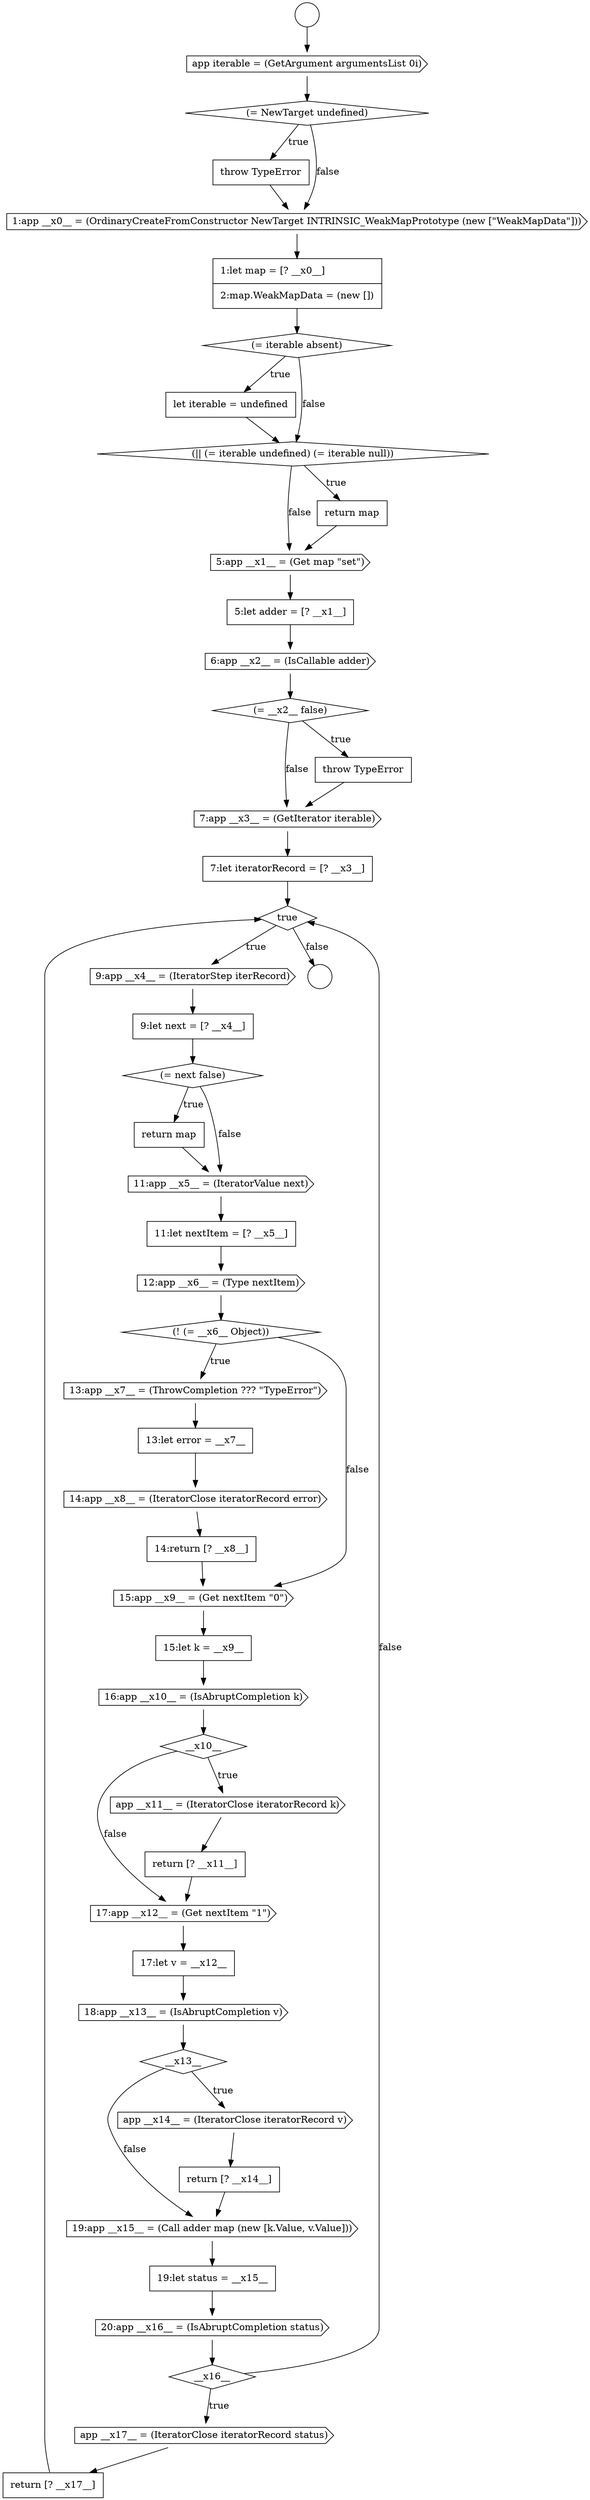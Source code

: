 digraph {
  node15859 [shape=circle label=" " color="black" fillcolor="white" style=filled]
  node15885 [shape=diamond, label=<<font color="black">(! (= __x6__ Object))</font>> color="black" fillcolor="white" style=filled]
  node15881 [shape=none, margin=0, label=<<font color="black">
    <table border="0" cellborder="1" cellspacing="0" cellpadding="10">
      <tr><td align="left">return map</td></tr>
    </table>
  </font>> color="black" fillcolor="white" style=filled]
  node15907 [shape=none, margin=0, label=<<font color="black">
    <table border="0" cellborder="1" cellspacing="0" cellpadding="10">
      <tr><td align="left">return [? __x17__]</td></tr>
    </table>
  </font>> color="black" fillcolor="white" style=filled]
  node15873 [shape=diamond, label=<<font color="black">(= __x2__ false)</font>> color="black" fillcolor="white" style=filled]
  node15892 [shape=cds, label=<<font color="black">16:app __x10__ = (IsAbruptCompletion k)</font>> color="black" fillcolor="white" style=filled]
  node15896 [shape=cds, label=<<font color="black">17:app __x12__ = (Get nextItem &quot;1&quot;)</font>> color="black" fillcolor="white" style=filled]
  node15867 [shape=none, margin=0, label=<<font color="black">
    <table border="0" cellborder="1" cellspacing="0" cellpadding="10">
      <tr><td align="left">let iterable = undefined</td></tr>
    </table>
  </font>> color="black" fillcolor="white" style=filled]
  node15877 [shape=diamond, label=<<font color="black">true</font>> color="black" fillcolor="white" style=filled]
  node15862 [shape=diamond, label=<<font color="black">(= NewTarget undefined)</font>> color="black" fillcolor="white" style=filled]
  node15904 [shape=cds, label=<<font color="black">20:app __x16__ = (IsAbruptCompletion status)</font>> color="black" fillcolor="white" style=filled]
  node15902 [shape=cds, label=<<font color="black">19:app __x15__ = (Call adder map (new [k.Value, v.Value]))</font>> color="black" fillcolor="white" style=filled]
  node15895 [shape=none, margin=0, label=<<font color="black">
    <table border="0" cellborder="1" cellspacing="0" cellpadding="10">
      <tr><td align="left">return [? __x11__]</td></tr>
    </table>
  </font>> color="black" fillcolor="white" style=filled]
  node15903 [shape=none, margin=0, label=<<font color="black">
    <table border="0" cellborder="1" cellspacing="0" cellpadding="10">
      <tr><td align="left">19:let status = __x15__</td></tr>
    </table>
  </font>> color="black" fillcolor="white" style=filled]
  node15875 [shape=cds, label=<<font color="black">7:app __x3__ = (GetIterator iterable)</font>> color="black" fillcolor="white" style=filled]
  node15865 [shape=none, margin=0, label=<<font color="black">
    <table border="0" cellborder="1" cellspacing="0" cellpadding="10">
      <tr><td align="left">1:let map = [? __x0__]</td></tr>
      <tr><td align="left">2:map.WeakMapData = (new [])</td></tr>
    </table>
  </font>> color="black" fillcolor="white" style=filled]
  node15894 [shape=cds, label=<<font color="black">app __x11__ = (IteratorClose iteratorRecord k)</font>> color="black" fillcolor="white" style=filled]
  node15874 [shape=none, margin=0, label=<<font color="black">
    <table border="0" cellborder="1" cellspacing="0" cellpadding="10">
      <tr><td align="left">throw TypeError</td></tr>
    </table>
  </font>> color="black" fillcolor="white" style=filled]
  node15889 [shape=none, margin=0, label=<<font color="black">
    <table border="0" cellborder="1" cellspacing="0" cellpadding="10">
      <tr><td align="left">14:return [? __x8__]</td></tr>
    </table>
  </font>> color="black" fillcolor="white" style=filled]
  node15863 [shape=none, margin=0, label=<<font color="black">
    <table border="0" cellborder="1" cellspacing="0" cellpadding="10">
      <tr><td align="left">throw TypeError</td></tr>
    </table>
  </font>> color="black" fillcolor="white" style=filled]
  node15870 [shape=cds, label=<<font color="black">5:app __x1__ = (Get map &quot;set&quot;)</font>> color="black" fillcolor="white" style=filled]
  node15900 [shape=cds, label=<<font color="black">app __x14__ = (IteratorClose iteratorRecord v)</font>> color="black" fillcolor="white" style=filled]
  node15866 [shape=diamond, label=<<font color="black">(= iterable absent)</font>> color="black" fillcolor="white" style=filled]
  node15878 [shape=cds, label=<<font color="black">9:app __x4__ = (IteratorStep iterRecord)</font>> color="black" fillcolor="white" style=filled]
  node15893 [shape=diamond, label=<<font color="black">__x10__</font>> color="black" fillcolor="white" style=filled]
  node15886 [shape=cds, label=<<font color="black">13:app __x7__ = (ThrowCompletion ??? &quot;TypeError&quot;)</font>> color="black" fillcolor="white" style=filled]
  node15901 [shape=none, margin=0, label=<<font color="black">
    <table border="0" cellborder="1" cellspacing="0" cellpadding="10">
      <tr><td align="left">return [? __x14__]</td></tr>
    </table>
  </font>> color="black" fillcolor="white" style=filled]
  node15882 [shape=cds, label=<<font color="black">11:app __x5__ = (IteratorValue next)</font>> color="black" fillcolor="white" style=filled]
  node15897 [shape=none, margin=0, label=<<font color="black">
    <table border="0" cellborder="1" cellspacing="0" cellpadding="10">
      <tr><td align="left">17:let v = __x12__</td></tr>
    </table>
  </font>> color="black" fillcolor="white" style=filled]
  node15876 [shape=none, margin=0, label=<<font color="black">
    <table border="0" cellborder="1" cellspacing="0" cellpadding="10">
      <tr><td align="left">7:let iteratorRecord = [? __x3__]</td></tr>
    </table>
  </font>> color="black" fillcolor="white" style=filled]
  node15887 [shape=none, margin=0, label=<<font color="black">
    <table border="0" cellborder="1" cellspacing="0" cellpadding="10">
      <tr><td align="left">13:let error = __x7__</td></tr>
    </table>
  </font>> color="black" fillcolor="white" style=filled]
  node15880 [shape=diamond, label=<<font color="black">(= next false)</font>> color="black" fillcolor="white" style=filled]
  node15891 [shape=none, margin=0, label=<<font color="black">
    <table border="0" cellborder="1" cellspacing="0" cellpadding="10">
      <tr><td align="left">15:let k = __x9__</td></tr>
    </table>
  </font>> color="black" fillcolor="white" style=filled]
  node15898 [shape=cds, label=<<font color="black">18:app __x13__ = (IsAbruptCompletion v)</font>> color="black" fillcolor="white" style=filled]
  node15868 [shape=diamond, label=<<font color="black">(|| (= iterable undefined) (= iterable null))</font>> color="black" fillcolor="white" style=filled]
  node15871 [shape=none, margin=0, label=<<font color="black">
    <table border="0" cellborder="1" cellspacing="0" cellpadding="10">
      <tr><td align="left">5:let adder = [? __x1__]</td></tr>
    </table>
  </font>> color="black" fillcolor="white" style=filled]
  node15861 [shape=cds, label=<<font color="black">app iterable = (GetArgument argumentsList 0i)</font>> color="black" fillcolor="white" style=filled]
  node15905 [shape=diamond, label=<<font color="black">__x16__</font>> color="black" fillcolor="white" style=filled]
  node15883 [shape=none, margin=0, label=<<font color="black">
    <table border="0" cellborder="1" cellspacing="0" cellpadding="10">
      <tr><td align="left">11:let nextItem = [? __x5__]</td></tr>
    </table>
  </font>> color="black" fillcolor="white" style=filled]
  node15888 [shape=cds, label=<<font color="black">14:app __x8__ = (IteratorClose iteratorRecord error)</font>> color="black" fillcolor="white" style=filled]
  node15890 [shape=cds, label=<<font color="black">15:app __x9__ = (Get nextItem &quot;0&quot;)</font>> color="black" fillcolor="white" style=filled]
  node15860 [shape=circle label=" " color="black" fillcolor="white" style=filled]
  node15869 [shape=none, margin=0, label=<<font color="black">
    <table border="0" cellborder="1" cellspacing="0" cellpadding="10">
      <tr><td align="left">return map</td></tr>
    </table>
  </font>> color="black" fillcolor="white" style=filled]
  node15864 [shape=cds, label=<<font color="black">1:app __x0__ = (OrdinaryCreateFromConstructor NewTarget INTRINSIC_WeakMapPrototype (new [&quot;WeakMapData&quot;]))</font>> color="black" fillcolor="white" style=filled]
  node15884 [shape=cds, label=<<font color="black">12:app __x6__ = (Type nextItem)</font>> color="black" fillcolor="white" style=filled]
  node15879 [shape=none, margin=0, label=<<font color="black">
    <table border="0" cellborder="1" cellspacing="0" cellpadding="10">
      <tr><td align="left">9:let next = [? __x4__]</td></tr>
    </table>
  </font>> color="black" fillcolor="white" style=filled]
  node15906 [shape=cds, label=<<font color="black">app __x17__ = (IteratorClose iteratorRecord status)</font>> color="black" fillcolor="white" style=filled]
  node15899 [shape=diamond, label=<<font color="black">__x13__</font>> color="black" fillcolor="white" style=filled]
  node15872 [shape=cds, label=<<font color="black">6:app __x2__ = (IsCallable adder)</font>> color="black" fillcolor="white" style=filled]
  node15893 -> node15894 [label=<<font color="black">true</font>> color="black"]
  node15893 -> node15896 [label=<<font color="black">false</font>> color="black"]
  node15861 -> node15862 [ color="black"]
  node15880 -> node15881 [label=<<font color="black">true</font>> color="black"]
  node15880 -> node15882 [label=<<font color="black">false</font>> color="black"]
  node15869 -> node15870 [ color="black"]
  node15871 -> node15872 [ color="black"]
  node15865 -> node15866 [ color="black"]
  node15878 -> node15879 [ color="black"]
  node15891 -> node15892 [ color="black"]
  node15884 -> node15885 [ color="black"]
  node15875 -> node15876 [ color="black"]
  node15896 -> node15897 [ color="black"]
  node15898 -> node15899 [ color="black"]
  node15879 -> node15880 [ color="black"]
  node15892 -> node15893 [ color="black"]
  node15872 -> node15873 [ color="black"]
  node15877 -> node15878 [label=<<font color="black">true</font>> color="black"]
  node15877 -> node15860 [label=<<font color="black">false</font>> color="black"]
  node15859 -> node15861 [ color="black"]
  node15897 -> node15898 [ color="black"]
  node15885 -> node15886 [label=<<font color="black">true</font>> color="black"]
  node15885 -> node15890 [label=<<font color="black">false</font>> color="black"]
  node15876 -> node15877 [ color="black"]
  node15866 -> node15867 [label=<<font color="black">true</font>> color="black"]
  node15866 -> node15868 [label=<<font color="black">false</font>> color="black"]
  node15901 -> node15902 [ color="black"]
  node15899 -> node15900 [label=<<font color="black">true</font>> color="black"]
  node15899 -> node15902 [label=<<font color="black">false</font>> color="black"]
  node15900 -> node15901 [ color="black"]
  node15874 -> node15875 [ color="black"]
  node15883 -> node15884 [ color="black"]
  node15864 -> node15865 [ color="black"]
  node15895 -> node15896 [ color="black"]
  node15903 -> node15904 [ color="black"]
  node15902 -> node15903 [ color="black"]
  node15888 -> node15889 [ color="black"]
  node15881 -> node15882 [ color="black"]
  node15890 -> node15891 [ color="black"]
  node15870 -> node15871 [ color="black"]
  node15873 -> node15874 [label=<<font color="black">true</font>> color="black"]
  node15873 -> node15875 [label=<<font color="black">false</font>> color="black"]
  node15894 -> node15895 [ color="black"]
  node15867 -> node15868 [ color="black"]
  node15905 -> node15906 [label=<<font color="black">true</font>> color="black"]
  node15905 -> node15877 [label=<<font color="black">false</font>> color="black"]
  node15906 -> node15907 [ color="black"]
  node15886 -> node15887 [ color="black"]
  node15868 -> node15869 [label=<<font color="black">true</font>> color="black"]
  node15868 -> node15870 [label=<<font color="black">false</font>> color="black"]
  node15907 -> node15877 [ color="black"]
  node15887 -> node15888 [ color="black"]
  node15862 -> node15863 [label=<<font color="black">true</font>> color="black"]
  node15862 -> node15864 [label=<<font color="black">false</font>> color="black"]
  node15882 -> node15883 [ color="black"]
  node15889 -> node15890 [ color="black"]
  node15904 -> node15905 [ color="black"]
  node15863 -> node15864 [ color="black"]
}
